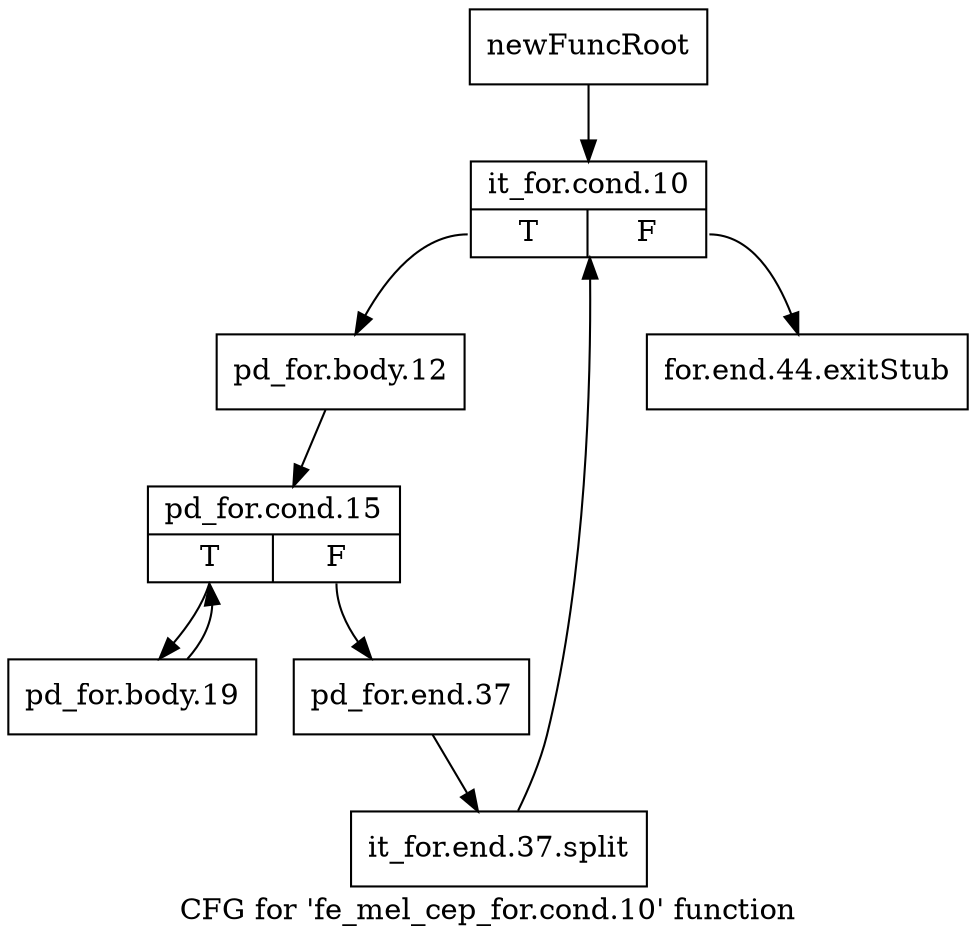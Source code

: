 digraph "CFG for 'fe_mel_cep_for.cond.10' function" {
	label="CFG for 'fe_mel_cep_for.cond.10' function";

	Node0x1302180 [shape=record,label="{newFuncRoot}"];
	Node0x1302180 -> Node0x1302220;
	Node0x13021d0 [shape=record,label="{for.end.44.exitStub}"];
	Node0x1302220 [shape=record,label="{it_for.cond.10|{<s0>T|<s1>F}}"];
	Node0x1302220:s0 -> Node0x1302270;
	Node0x1302220:s1 -> Node0x13021d0;
	Node0x1302270 [shape=record,label="{pd_for.body.12}"];
	Node0x1302270 -> Node0x13022c0;
	Node0x13022c0 [shape=record,label="{pd_for.cond.15|{<s0>T|<s1>F}}"];
	Node0x13022c0:s0 -> Node0x1302360;
	Node0x13022c0:s1 -> Node0x1302310;
	Node0x1302310 [shape=record,label="{pd_for.end.37}"];
	Node0x1302310 -> Node0x164a870;
	Node0x164a870 [shape=record,label="{it_for.end.37.split}"];
	Node0x164a870 -> Node0x1302220;
	Node0x1302360 [shape=record,label="{pd_for.body.19}"];
	Node0x1302360 -> Node0x13022c0;
}
